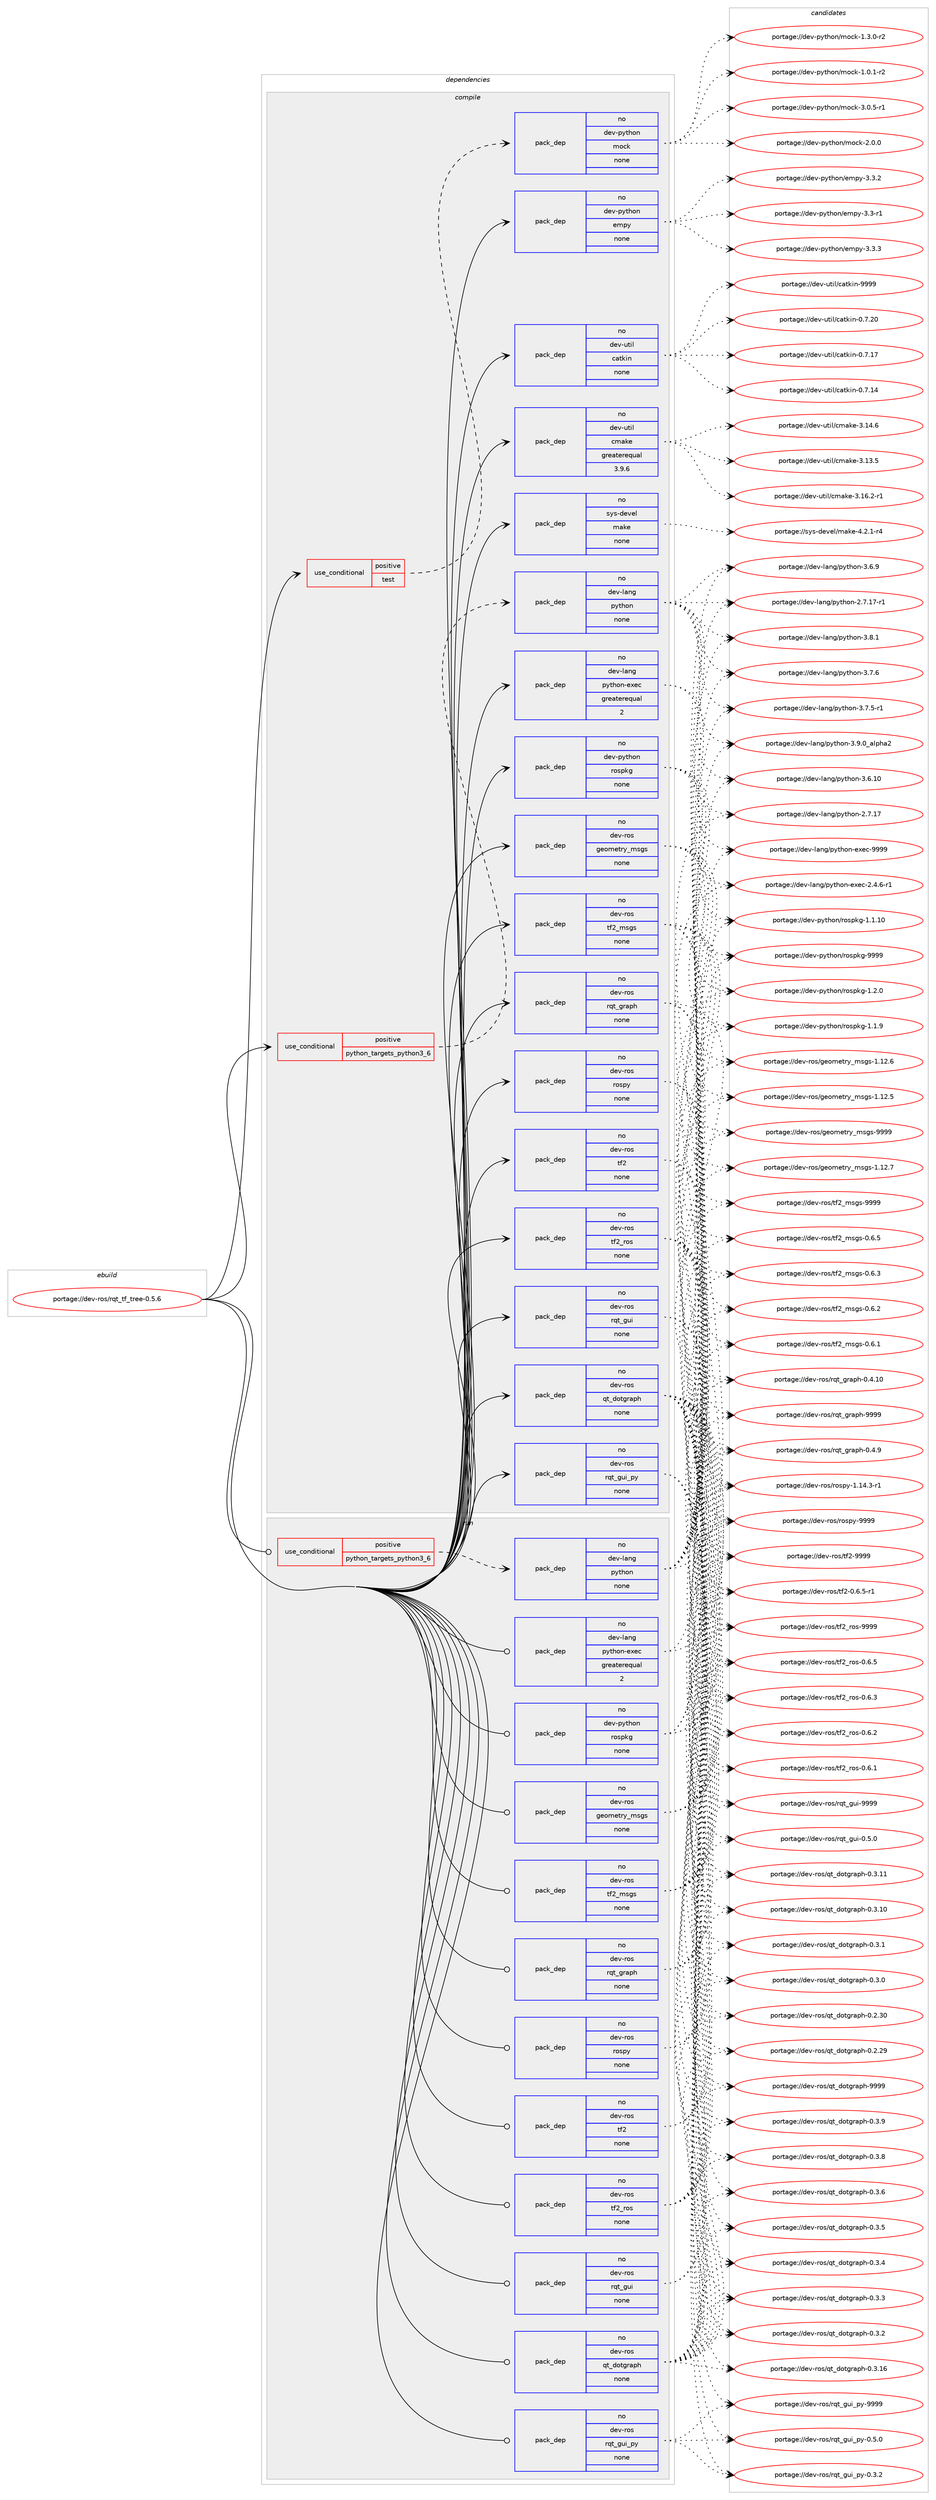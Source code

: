 digraph prolog {

# *************
# Graph options
# *************

newrank=true;
concentrate=true;
compound=true;
graph [rankdir=LR,fontname=Helvetica,fontsize=10,ranksep=1.5];#, ranksep=2.5, nodesep=0.2];
edge  [arrowhead=vee];
node  [fontname=Helvetica,fontsize=10];

# **********
# The ebuild
# **********

subgraph cluster_leftcol {
color=gray;
label=<<i>ebuild</i>>;
id [label="portage://dev-ros/rqt_tf_tree-0.5.6", color=red, width=4, href="../dev-ros/rqt_tf_tree-0.5.6.svg"];
}

# ****************
# The dependencies
# ****************

subgraph cluster_midcol {
color=gray;
label=<<i>dependencies</i>>;
subgraph cluster_compile {
fillcolor="#eeeeee";
style=filled;
label=<<i>compile</i>>;
subgraph cond96993 {
dependency381406 [label=<<TABLE BORDER="0" CELLBORDER="1" CELLSPACING="0" CELLPADDING="4"><TR><TD ROWSPAN="3" CELLPADDING="10">use_conditional</TD></TR><TR><TD>positive</TD></TR><TR><TD>python_targets_python3_6</TD></TR></TABLE>>, shape=none, color=red];
subgraph pack279560 {
dependency381407 [label=<<TABLE BORDER="0" CELLBORDER="1" CELLSPACING="0" CELLPADDING="4" WIDTH="220"><TR><TD ROWSPAN="6" CELLPADDING="30">pack_dep</TD></TR><TR><TD WIDTH="110">no</TD></TR><TR><TD>dev-lang</TD></TR><TR><TD>python</TD></TR><TR><TD>none</TD></TR><TR><TD></TD></TR></TABLE>>, shape=none, color=blue];
}
dependency381406:e -> dependency381407:w [weight=20,style="dashed",arrowhead="vee"];
}
id:e -> dependency381406:w [weight=20,style="solid",arrowhead="vee"];
subgraph cond96994 {
dependency381408 [label=<<TABLE BORDER="0" CELLBORDER="1" CELLSPACING="0" CELLPADDING="4"><TR><TD ROWSPAN="3" CELLPADDING="10">use_conditional</TD></TR><TR><TD>positive</TD></TR><TR><TD>test</TD></TR></TABLE>>, shape=none, color=red];
subgraph pack279561 {
dependency381409 [label=<<TABLE BORDER="0" CELLBORDER="1" CELLSPACING="0" CELLPADDING="4" WIDTH="220"><TR><TD ROWSPAN="6" CELLPADDING="30">pack_dep</TD></TR><TR><TD WIDTH="110">no</TD></TR><TR><TD>dev-python</TD></TR><TR><TD>mock</TD></TR><TR><TD>none</TD></TR><TR><TD></TD></TR></TABLE>>, shape=none, color=blue];
}
dependency381408:e -> dependency381409:w [weight=20,style="dashed",arrowhead="vee"];
}
id:e -> dependency381408:w [weight=20,style="solid",arrowhead="vee"];
subgraph pack279562 {
dependency381410 [label=<<TABLE BORDER="0" CELLBORDER="1" CELLSPACING="0" CELLPADDING="4" WIDTH="220"><TR><TD ROWSPAN="6" CELLPADDING="30">pack_dep</TD></TR><TR><TD WIDTH="110">no</TD></TR><TR><TD>dev-lang</TD></TR><TR><TD>python-exec</TD></TR><TR><TD>greaterequal</TD></TR><TR><TD>2</TD></TR></TABLE>>, shape=none, color=blue];
}
id:e -> dependency381410:w [weight=20,style="solid",arrowhead="vee"];
subgraph pack279563 {
dependency381411 [label=<<TABLE BORDER="0" CELLBORDER="1" CELLSPACING="0" CELLPADDING="4" WIDTH="220"><TR><TD ROWSPAN="6" CELLPADDING="30">pack_dep</TD></TR><TR><TD WIDTH="110">no</TD></TR><TR><TD>dev-python</TD></TR><TR><TD>empy</TD></TR><TR><TD>none</TD></TR><TR><TD></TD></TR></TABLE>>, shape=none, color=blue];
}
id:e -> dependency381411:w [weight=20,style="solid",arrowhead="vee"];
subgraph pack279564 {
dependency381412 [label=<<TABLE BORDER="0" CELLBORDER="1" CELLSPACING="0" CELLPADDING="4" WIDTH="220"><TR><TD ROWSPAN="6" CELLPADDING="30">pack_dep</TD></TR><TR><TD WIDTH="110">no</TD></TR><TR><TD>dev-python</TD></TR><TR><TD>rospkg</TD></TR><TR><TD>none</TD></TR><TR><TD></TD></TR></TABLE>>, shape=none, color=blue];
}
id:e -> dependency381412:w [weight=20,style="solid",arrowhead="vee"];
subgraph pack279565 {
dependency381413 [label=<<TABLE BORDER="0" CELLBORDER="1" CELLSPACING="0" CELLPADDING="4" WIDTH="220"><TR><TD ROWSPAN="6" CELLPADDING="30">pack_dep</TD></TR><TR><TD WIDTH="110">no</TD></TR><TR><TD>dev-ros</TD></TR><TR><TD>geometry_msgs</TD></TR><TR><TD>none</TD></TR><TR><TD></TD></TR></TABLE>>, shape=none, color=blue];
}
id:e -> dependency381413:w [weight=20,style="solid",arrowhead="vee"];
subgraph pack279566 {
dependency381414 [label=<<TABLE BORDER="0" CELLBORDER="1" CELLSPACING="0" CELLPADDING="4" WIDTH="220"><TR><TD ROWSPAN="6" CELLPADDING="30">pack_dep</TD></TR><TR><TD WIDTH="110">no</TD></TR><TR><TD>dev-ros</TD></TR><TR><TD>qt_dotgraph</TD></TR><TR><TD>none</TD></TR><TR><TD></TD></TR></TABLE>>, shape=none, color=blue];
}
id:e -> dependency381414:w [weight=20,style="solid",arrowhead="vee"];
subgraph pack279567 {
dependency381415 [label=<<TABLE BORDER="0" CELLBORDER="1" CELLSPACING="0" CELLPADDING="4" WIDTH="220"><TR><TD ROWSPAN="6" CELLPADDING="30">pack_dep</TD></TR><TR><TD WIDTH="110">no</TD></TR><TR><TD>dev-ros</TD></TR><TR><TD>rospy</TD></TR><TR><TD>none</TD></TR><TR><TD></TD></TR></TABLE>>, shape=none, color=blue];
}
id:e -> dependency381415:w [weight=20,style="solid",arrowhead="vee"];
subgraph pack279568 {
dependency381416 [label=<<TABLE BORDER="0" CELLBORDER="1" CELLSPACING="0" CELLPADDING="4" WIDTH="220"><TR><TD ROWSPAN="6" CELLPADDING="30">pack_dep</TD></TR><TR><TD WIDTH="110">no</TD></TR><TR><TD>dev-ros</TD></TR><TR><TD>rqt_graph</TD></TR><TR><TD>none</TD></TR><TR><TD></TD></TR></TABLE>>, shape=none, color=blue];
}
id:e -> dependency381416:w [weight=20,style="solid",arrowhead="vee"];
subgraph pack279569 {
dependency381417 [label=<<TABLE BORDER="0" CELLBORDER="1" CELLSPACING="0" CELLPADDING="4" WIDTH="220"><TR><TD ROWSPAN="6" CELLPADDING="30">pack_dep</TD></TR><TR><TD WIDTH="110">no</TD></TR><TR><TD>dev-ros</TD></TR><TR><TD>rqt_gui</TD></TR><TR><TD>none</TD></TR><TR><TD></TD></TR></TABLE>>, shape=none, color=blue];
}
id:e -> dependency381417:w [weight=20,style="solid",arrowhead="vee"];
subgraph pack279570 {
dependency381418 [label=<<TABLE BORDER="0" CELLBORDER="1" CELLSPACING="0" CELLPADDING="4" WIDTH="220"><TR><TD ROWSPAN="6" CELLPADDING="30">pack_dep</TD></TR><TR><TD WIDTH="110">no</TD></TR><TR><TD>dev-ros</TD></TR><TR><TD>rqt_gui_py</TD></TR><TR><TD>none</TD></TR><TR><TD></TD></TR></TABLE>>, shape=none, color=blue];
}
id:e -> dependency381418:w [weight=20,style="solid",arrowhead="vee"];
subgraph pack279571 {
dependency381419 [label=<<TABLE BORDER="0" CELLBORDER="1" CELLSPACING="0" CELLPADDING="4" WIDTH="220"><TR><TD ROWSPAN="6" CELLPADDING="30">pack_dep</TD></TR><TR><TD WIDTH="110">no</TD></TR><TR><TD>dev-ros</TD></TR><TR><TD>tf2</TD></TR><TR><TD>none</TD></TR><TR><TD></TD></TR></TABLE>>, shape=none, color=blue];
}
id:e -> dependency381419:w [weight=20,style="solid",arrowhead="vee"];
subgraph pack279572 {
dependency381420 [label=<<TABLE BORDER="0" CELLBORDER="1" CELLSPACING="0" CELLPADDING="4" WIDTH="220"><TR><TD ROWSPAN="6" CELLPADDING="30">pack_dep</TD></TR><TR><TD WIDTH="110">no</TD></TR><TR><TD>dev-ros</TD></TR><TR><TD>tf2_msgs</TD></TR><TR><TD>none</TD></TR><TR><TD></TD></TR></TABLE>>, shape=none, color=blue];
}
id:e -> dependency381420:w [weight=20,style="solid",arrowhead="vee"];
subgraph pack279573 {
dependency381421 [label=<<TABLE BORDER="0" CELLBORDER="1" CELLSPACING="0" CELLPADDING="4" WIDTH="220"><TR><TD ROWSPAN="6" CELLPADDING="30">pack_dep</TD></TR><TR><TD WIDTH="110">no</TD></TR><TR><TD>dev-ros</TD></TR><TR><TD>tf2_ros</TD></TR><TR><TD>none</TD></TR><TR><TD></TD></TR></TABLE>>, shape=none, color=blue];
}
id:e -> dependency381421:w [weight=20,style="solid",arrowhead="vee"];
subgraph pack279574 {
dependency381422 [label=<<TABLE BORDER="0" CELLBORDER="1" CELLSPACING="0" CELLPADDING="4" WIDTH="220"><TR><TD ROWSPAN="6" CELLPADDING="30">pack_dep</TD></TR><TR><TD WIDTH="110">no</TD></TR><TR><TD>dev-util</TD></TR><TR><TD>catkin</TD></TR><TR><TD>none</TD></TR><TR><TD></TD></TR></TABLE>>, shape=none, color=blue];
}
id:e -> dependency381422:w [weight=20,style="solid",arrowhead="vee"];
subgraph pack279575 {
dependency381423 [label=<<TABLE BORDER="0" CELLBORDER="1" CELLSPACING="0" CELLPADDING="4" WIDTH="220"><TR><TD ROWSPAN="6" CELLPADDING="30">pack_dep</TD></TR><TR><TD WIDTH="110">no</TD></TR><TR><TD>dev-util</TD></TR><TR><TD>cmake</TD></TR><TR><TD>greaterequal</TD></TR><TR><TD>3.9.6</TD></TR></TABLE>>, shape=none, color=blue];
}
id:e -> dependency381423:w [weight=20,style="solid",arrowhead="vee"];
subgraph pack279576 {
dependency381424 [label=<<TABLE BORDER="0" CELLBORDER="1" CELLSPACING="0" CELLPADDING="4" WIDTH="220"><TR><TD ROWSPAN="6" CELLPADDING="30">pack_dep</TD></TR><TR><TD WIDTH="110">no</TD></TR><TR><TD>sys-devel</TD></TR><TR><TD>make</TD></TR><TR><TD>none</TD></TR><TR><TD></TD></TR></TABLE>>, shape=none, color=blue];
}
id:e -> dependency381424:w [weight=20,style="solid",arrowhead="vee"];
}
subgraph cluster_compileandrun {
fillcolor="#eeeeee";
style=filled;
label=<<i>compile and run</i>>;
}
subgraph cluster_run {
fillcolor="#eeeeee";
style=filled;
label=<<i>run</i>>;
subgraph cond96995 {
dependency381425 [label=<<TABLE BORDER="0" CELLBORDER="1" CELLSPACING="0" CELLPADDING="4"><TR><TD ROWSPAN="3" CELLPADDING="10">use_conditional</TD></TR><TR><TD>positive</TD></TR><TR><TD>python_targets_python3_6</TD></TR></TABLE>>, shape=none, color=red];
subgraph pack279577 {
dependency381426 [label=<<TABLE BORDER="0" CELLBORDER="1" CELLSPACING="0" CELLPADDING="4" WIDTH="220"><TR><TD ROWSPAN="6" CELLPADDING="30">pack_dep</TD></TR><TR><TD WIDTH="110">no</TD></TR><TR><TD>dev-lang</TD></TR><TR><TD>python</TD></TR><TR><TD>none</TD></TR><TR><TD></TD></TR></TABLE>>, shape=none, color=blue];
}
dependency381425:e -> dependency381426:w [weight=20,style="dashed",arrowhead="vee"];
}
id:e -> dependency381425:w [weight=20,style="solid",arrowhead="odot"];
subgraph pack279578 {
dependency381427 [label=<<TABLE BORDER="0" CELLBORDER="1" CELLSPACING="0" CELLPADDING="4" WIDTH="220"><TR><TD ROWSPAN="6" CELLPADDING="30">pack_dep</TD></TR><TR><TD WIDTH="110">no</TD></TR><TR><TD>dev-lang</TD></TR><TR><TD>python-exec</TD></TR><TR><TD>greaterequal</TD></TR><TR><TD>2</TD></TR></TABLE>>, shape=none, color=blue];
}
id:e -> dependency381427:w [weight=20,style="solid",arrowhead="odot"];
subgraph pack279579 {
dependency381428 [label=<<TABLE BORDER="0" CELLBORDER="1" CELLSPACING="0" CELLPADDING="4" WIDTH="220"><TR><TD ROWSPAN="6" CELLPADDING="30">pack_dep</TD></TR><TR><TD WIDTH="110">no</TD></TR><TR><TD>dev-python</TD></TR><TR><TD>rospkg</TD></TR><TR><TD>none</TD></TR><TR><TD></TD></TR></TABLE>>, shape=none, color=blue];
}
id:e -> dependency381428:w [weight=20,style="solid",arrowhead="odot"];
subgraph pack279580 {
dependency381429 [label=<<TABLE BORDER="0" CELLBORDER="1" CELLSPACING="0" CELLPADDING="4" WIDTH="220"><TR><TD ROWSPAN="6" CELLPADDING="30">pack_dep</TD></TR><TR><TD WIDTH="110">no</TD></TR><TR><TD>dev-ros</TD></TR><TR><TD>geometry_msgs</TD></TR><TR><TD>none</TD></TR><TR><TD></TD></TR></TABLE>>, shape=none, color=blue];
}
id:e -> dependency381429:w [weight=20,style="solid",arrowhead="odot"];
subgraph pack279581 {
dependency381430 [label=<<TABLE BORDER="0" CELLBORDER="1" CELLSPACING="0" CELLPADDING="4" WIDTH="220"><TR><TD ROWSPAN="6" CELLPADDING="30">pack_dep</TD></TR><TR><TD WIDTH="110">no</TD></TR><TR><TD>dev-ros</TD></TR><TR><TD>qt_dotgraph</TD></TR><TR><TD>none</TD></TR><TR><TD></TD></TR></TABLE>>, shape=none, color=blue];
}
id:e -> dependency381430:w [weight=20,style="solid",arrowhead="odot"];
subgraph pack279582 {
dependency381431 [label=<<TABLE BORDER="0" CELLBORDER="1" CELLSPACING="0" CELLPADDING="4" WIDTH="220"><TR><TD ROWSPAN="6" CELLPADDING="30">pack_dep</TD></TR><TR><TD WIDTH="110">no</TD></TR><TR><TD>dev-ros</TD></TR><TR><TD>rospy</TD></TR><TR><TD>none</TD></TR><TR><TD></TD></TR></TABLE>>, shape=none, color=blue];
}
id:e -> dependency381431:w [weight=20,style="solid",arrowhead="odot"];
subgraph pack279583 {
dependency381432 [label=<<TABLE BORDER="0" CELLBORDER="1" CELLSPACING="0" CELLPADDING="4" WIDTH="220"><TR><TD ROWSPAN="6" CELLPADDING="30">pack_dep</TD></TR><TR><TD WIDTH="110">no</TD></TR><TR><TD>dev-ros</TD></TR><TR><TD>rqt_graph</TD></TR><TR><TD>none</TD></TR><TR><TD></TD></TR></TABLE>>, shape=none, color=blue];
}
id:e -> dependency381432:w [weight=20,style="solid",arrowhead="odot"];
subgraph pack279584 {
dependency381433 [label=<<TABLE BORDER="0" CELLBORDER="1" CELLSPACING="0" CELLPADDING="4" WIDTH="220"><TR><TD ROWSPAN="6" CELLPADDING="30">pack_dep</TD></TR><TR><TD WIDTH="110">no</TD></TR><TR><TD>dev-ros</TD></TR><TR><TD>rqt_gui</TD></TR><TR><TD>none</TD></TR><TR><TD></TD></TR></TABLE>>, shape=none, color=blue];
}
id:e -> dependency381433:w [weight=20,style="solid",arrowhead="odot"];
subgraph pack279585 {
dependency381434 [label=<<TABLE BORDER="0" CELLBORDER="1" CELLSPACING="0" CELLPADDING="4" WIDTH="220"><TR><TD ROWSPAN="6" CELLPADDING="30">pack_dep</TD></TR><TR><TD WIDTH="110">no</TD></TR><TR><TD>dev-ros</TD></TR><TR><TD>rqt_gui_py</TD></TR><TR><TD>none</TD></TR><TR><TD></TD></TR></TABLE>>, shape=none, color=blue];
}
id:e -> dependency381434:w [weight=20,style="solid",arrowhead="odot"];
subgraph pack279586 {
dependency381435 [label=<<TABLE BORDER="0" CELLBORDER="1" CELLSPACING="0" CELLPADDING="4" WIDTH="220"><TR><TD ROWSPAN="6" CELLPADDING="30">pack_dep</TD></TR><TR><TD WIDTH="110">no</TD></TR><TR><TD>dev-ros</TD></TR><TR><TD>tf2</TD></TR><TR><TD>none</TD></TR><TR><TD></TD></TR></TABLE>>, shape=none, color=blue];
}
id:e -> dependency381435:w [weight=20,style="solid",arrowhead="odot"];
subgraph pack279587 {
dependency381436 [label=<<TABLE BORDER="0" CELLBORDER="1" CELLSPACING="0" CELLPADDING="4" WIDTH="220"><TR><TD ROWSPAN="6" CELLPADDING="30">pack_dep</TD></TR><TR><TD WIDTH="110">no</TD></TR><TR><TD>dev-ros</TD></TR><TR><TD>tf2_msgs</TD></TR><TR><TD>none</TD></TR><TR><TD></TD></TR></TABLE>>, shape=none, color=blue];
}
id:e -> dependency381436:w [weight=20,style="solid",arrowhead="odot"];
subgraph pack279588 {
dependency381437 [label=<<TABLE BORDER="0" CELLBORDER="1" CELLSPACING="0" CELLPADDING="4" WIDTH="220"><TR><TD ROWSPAN="6" CELLPADDING="30">pack_dep</TD></TR><TR><TD WIDTH="110">no</TD></TR><TR><TD>dev-ros</TD></TR><TR><TD>tf2_ros</TD></TR><TR><TD>none</TD></TR><TR><TD></TD></TR></TABLE>>, shape=none, color=blue];
}
id:e -> dependency381437:w [weight=20,style="solid",arrowhead="odot"];
}
}

# **************
# The candidates
# **************

subgraph cluster_choices {
rank=same;
color=gray;
label=<<i>candidates</i>>;

subgraph choice279560 {
color=black;
nodesep=1;
choice10010111845108971101034711212111610411111045514657464895971081121049750 [label="portage://dev-lang/python-3.9.0_alpha2", color=red, width=4,href="../dev-lang/python-3.9.0_alpha2.svg"];
choice100101118451089711010347112121116104111110455146564649 [label="portage://dev-lang/python-3.8.1", color=red, width=4,href="../dev-lang/python-3.8.1.svg"];
choice100101118451089711010347112121116104111110455146554654 [label="portage://dev-lang/python-3.7.6", color=red, width=4,href="../dev-lang/python-3.7.6.svg"];
choice1001011184510897110103471121211161041111104551465546534511449 [label="portage://dev-lang/python-3.7.5-r1", color=red, width=4,href="../dev-lang/python-3.7.5-r1.svg"];
choice100101118451089711010347112121116104111110455146544657 [label="portage://dev-lang/python-3.6.9", color=red, width=4,href="../dev-lang/python-3.6.9.svg"];
choice10010111845108971101034711212111610411111045514654464948 [label="portage://dev-lang/python-3.6.10", color=red, width=4,href="../dev-lang/python-3.6.10.svg"];
choice100101118451089711010347112121116104111110455046554649554511449 [label="portage://dev-lang/python-2.7.17-r1", color=red, width=4,href="../dev-lang/python-2.7.17-r1.svg"];
choice10010111845108971101034711212111610411111045504655464955 [label="portage://dev-lang/python-2.7.17", color=red, width=4,href="../dev-lang/python-2.7.17.svg"];
dependency381407:e -> choice10010111845108971101034711212111610411111045514657464895971081121049750:w [style=dotted,weight="100"];
dependency381407:e -> choice100101118451089711010347112121116104111110455146564649:w [style=dotted,weight="100"];
dependency381407:e -> choice100101118451089711010347112121116104111110455146554654:w [style=dotted,weight="100"];
dependency381407:e -> choice1001011184510897110103471121211161041111104551465546534511449:w [style=dotted,weight="100"];
dependency381407:e -> choice100101118451089711010347112121116104111110455146544657:w [style=dotted,weight="100"];
dependency381407:e -> choice10010111845108971101034711212111610411111045514654464948:w [style=dotted,weight="100"];
dependency381407:e -> choice100101118451089711010347112121116104111110455046554649554511449:w [style=dotted,weight="100"];
dependency381407:e -> choice10010111845108971101034711212111610411111045504655464955:w [style=dotted,weight="100"];
}
subgraph choice279561 {
color=black;
nodesep=1;
choice1001011184511212111610411111047109111991074551464846534511449 [label="portage://dev-python/mock-3.0.5-r1", color=red, width=4,href="../dev-python/mock-3.0.5-r1.svg"];
choice100101118451121211161041111104710911199107455046484648 [label="portage://dev-python/mock-2.0.0", color=red, width=4,href="../dev-python/mock-2.0.0.svg"];
choice1001011184511212111610411111047109111991074549465146484511450 [label="portage://dev-python/mock-1.3.0-r2", color=red, width=4,href="../dev-python/mock-1.3.0-r2.svg"];
choice1001011184511212111610411111047109111991074549464846494511450 [label="portage://dev-python/mock-1.0.1-r2", color=red, width=4,href="../dev-python/mock-1.0.1-r2.svg"];
dependency381409:e -> choice1001011184511212111610411111047109111991074551464846534511449:w [style=dotted,weight="100"];
dependency381409:e -> choice100101118451121211161041111104710911199107455046484648:w [style=dotted,weight="100"];
dependency381409:e -> choice1001011184511212111610411111047109111991074549465146484511450:w [style=dotted,weight="100"];
dependency381409:e -> choice1001011184511212111610411111047109111991074549464846494511450:w [style=dotted,weight="100"];
}
subgraph choice279562 {
color=black;
nodesep=1;
choice10010111845108971101034711212111610411111045101120101994557575757 [label="portage://dev-lang/python-exec-9999", color=red, width=4,href="../dev-lang/python-exec-9999.svg"];
choice10010111845108971101034711212111610411111045101120101994550465246544511449 [label="portage://dev-lang/python-exec-2.4.6-r1", color=red, width=4,href="../dev-lang/python-exec-2.4.6-r1.svg"];
dependency381410:e -> choice10010111845108971101034711212111610411111045101120101994557575757:w [style=dotted,weight="100"];
dependency381410:e -> choice10010111845108971101034711212111610411111045101120101994550465246544511449:w [style=dotted,weight="100"];
}
subgraph choice279563 {
color=black;
nodesep=1;
choice1001011184511212111610411111047101109112121455146514651 [label="portage://dev-python/empy-3.3.3", color=red, width=4,href="../dev-python/empy-3.3.3.svg"];
choice1001011184511212111610411111047101109112121455146514650 [label="portage://dev-python/empy-3.3.2", color=red, width=4,href="../dev-python/empy-3.3.2.svg"];
choice1001011184511212111610411111047101109112121455146514511449 [label="portage://dev-python/empy-3.3-r1", color=red, width=4,href="../dev-python/empy-3.3-r1.svg"];
dependency381411:e -> choice1001011184511212111610411111047101109112121455146514651:w [style=dotted,weight="100"];
dependency381411:e -> choice1001011184511212111610411111047101109112121455146514650:w [style=dotted,weight="100"];
dependency381411:e -> choice1001011184511212111610411111047101109112121455146514511449:w [style=dotted,weight="100"];
}
subgraph choice279564 {
color=black;
nodesep=1;
choice10010111845112121116104111110471141111151121071034557575757 [label="portage://dev-python/rospkg-9999", color=red, width=4,href="../dev-python/rospkg-9999.svg"];
choice1001011184511212111610411111047114111115112107103454946504648 [label="portage://dev-python/rospkg-1.2.0", color=red, width=4,href="../dev-python/rospkg-1.2.0.svg"];
choice1001011184511212111610411111047114111115112107103454946494657 [label="portage://dev-python/rospkg-1.1.9", color=red, width=4,href="../dev-python/rospkg-1.1.9.svg"];
choice100101118451121211161041111104711411111511210710345494649464948 [label="portage://dev-python/rospkg-1.1.10", color=red, width=4,href="../dev-python/rospkg-1.1.10.svg"];
dependency381412:e -> choice10010111845112121116104111110471141111151121071034557575757:w [style=dotted,weight="100"];
dependency381412:e -> choice1001011184511212111610411111047114111115112107103454946504648:w [style=dotted,weight="100"];
dependency381412:e -> choice1001011184511212111610411111047114111115112107103454946494657:w [style=dotted,weight="100"];
dependency381412:e -> choice100101118451121211161041111104711411111511210710345494649464948:w [style=dotted,weight="100"];
}
subgraph choice279565 {
color=black;
nodesep=1;
choice1001011184511411111547103101111109101116114121951091151031154557575757 [label="portage://dev-ros/geometry_msgs-9999", color=red, width=4,href="../dev-ros/geometry_msgs-9999.svg"];
choice10010111845114111115471031011111091011161141219510911510311545494649504655 [label="portage://dev-ros/geometry_msgs-1.12.7", color=red, width=4,href="../dev-ros/geometry_msgs-1.12.7.svg"];
choice10010111845114111115471031011111091011161141219510911510311545494649504654 [label="portage://dev-ros/geometry_msgs-1.12.6", color=red, width=4,href="../dev-ros/geometry_msgs-1.12.6.svg"];
choice10010111845114111115471031011111091011161141219510911510311545494649504653 [label="portage://dev-ros/geometry_msgs-1.12.5", color=red, width=4,href="../dev-ros/geometry_msgs-1.12.5.svg"];
dependency381413:e -> choice1001011184511411111547103101111109101116114121951091151031154557575757:w [style=dotted,weight="100"];
dependency381413:e -> choice10010111845114111115471031011111091011161141219510911510311545494649504655:w [style=dotted,weight="100"];
dependency381413:e -> choice10010111845114111115471031011111091011161141219510911510311545494649504654:w [style=dotted,weight="100"];
dependency381413:e -> choice10010111845114111115471031011111091011161141219510911510311545494649504653:w [style=dotted,weight="100"];
}
subgraph choice279566 {
color=black;
nodesep=1;
choice100101118451141111154711311695100111116103114971121044557575757 [label="portage://dev-ros/qt_dotgraph-9999", color=red, width=4,href="../dev-ros/qt_dotgraph-9999.svg"];
choice10010111845114111115471131169510011111610311497112104454846514657 [label="portage://dev-ros/qt_dotgraph-0.3.9", color=red, width=4,href="../dev-ros/qt_dotgraph-0.3.9.svg"];
choice10010111845114111115471131169510011111610311497112104454846514656 [label="portage://dev-ros/qt_dotgraph-0.3.8", color=red, width=4,href="../dev-ros/qt_dotgraph-0.3.8.svg"];
choice10010111845114111115471131169510011111610311497112104454846514654 [label="portage://dev-ros/qt_dotgraph-0.3.6", color=red, width=4,href="../dev-ros/qt_dotgraph-0.3.6.svg"];
choice10010111845114111115471131169510011111610311497112104454846514653 [label="portage://dev-ros/qt_dotgraph-0.3.5", color=red, width=4,href="../dev-ros/qt_dotgraph-0.3.5.svg"];
choice10010111845114111115471131169510011111610311497112104454846514652 [label="portage://dev-ros/qt_dotgraph-0.3.4", color=red, width=4,href="../dev-ros/qt_dotgraph-0.3.4.svg"];
choice10010111845114111115471131169510011111610311497112104454846514651 [label="portage://dev-ros/qt_dotgraph-0.3.3", color=red, width=4,href="../dev-ros/qt_dotgraph-0.3.3.svg"];
choice10010111845114111115471131169510011111610311497112104454846514650 [label="portage://dev-ros/qt_dotgraph-0.3.2", color=red, width=4,href="../dev-ros/qt_dotgraph-0.3.2.svg"];
choice1001011184511411111547113116951001111161031149711210445484651464954 [label="portage://dev-ros/qt_dotgraph-0.3.16", color=red, width=4,href="../dev-ros/qt_dotgraph-0.3.16.svg"];
choice1001011184511411111547113116951001111161031149711210445484651464949 [label="portage://dev-ros/qt_dotgraph-0.3.11", color=red, width=4,href="../dev-ros/qt_dotgraph-0.3.11.svg"];
choice1001011184511411111547113116951001111161031149711210445484651464948 [label="portage://dev-ros/qt_dotgraph-0.3.10", color=red, width=4,href="../dev-ros/qt_dotgraph-0.3.10.svg"];
choice10010111845114111115471131169510011111610311497112104454846514649 [label="portage://dev-ros/qt_dotgraph-0.3.1", color=red, width=4,href="../dev-ros/qt_dotgraph-0.3.1.svg"];
choice10010111845114111115471131169510011111610311497112104454846514648 [label="portage://dev-ros/qt_dotgraph-0.3.0", color=red, width=4,href="../dev-ros/qt_dotgraph-0.3.0.svg"];
choice1001011184511411111547113116951001111161031149711210445484650465148 [label="portage://dev-ros/qt_dotgraph-0.2.30", color=red, width=4,href="../dev-ros/qt_dotgraph-0.2.30.svg"];
choice1001011184511411111547113116951001111161031149711210445484650465057 [label="portage://dev-ros/qt_dotgraph-0.2.29", color=red, width=4,href="../dev-ros/qt_dotgraph-0.2.29.svg"];
dependency381414:e -> choice100101118451141111154711311695100111116103114971121044557575757:w [style=dotted,weight="100"];
dependency381414:e -> choice10010111845114111115471131169510011111610311497112104454846514657:w [style=dotted,weight="100"];
dependency381414:e -> choice10010111845114111115471131169510011111610311497112104454846514656:w [style=dotted,weight="100"];
dependency381414:e -> choice10010111845114111115471131169510011111610311497112104454846514654:w [style=dotted,weight="100"];
dependency381414:e -> choice10010111845114111115471131169510011111610311497112104454846514653:w [style=dotted,weight="100"];
dependency381414:e -> choice10010111845114111115471131169510011111610311497112104454846514652:w [style=dotted,weight="100"];
dependency381414:e -> choice10010111845114111115471131169510011111610311497112104454846514651:w [style=dotted,weight="100"];
dependency381414:e -> choice10010111845114111115471131169510011111610311497112104454846514650:w [style=dotted,weight="100"];
dependency381414:e -> choice1001011184511411111547113116951001111161031149711210445484651464954:w [style=dotted,weight="100"];
dependency381414:e -> choice1001011184511411111547113116951001111161031149711210445484651464949:w [style=dotted,weight="100"];
dependency381414:e -> choice1001011184511411111547113116951001111161031149711210445484651464948:w [style=dotted,weight="100"];
dependency381414:e -> choice10010111845114111115471131169510011111610311497112104454846514649:w [style=dotted,weight="100"];
dependency381414:e -> choice10010111845114111115471131169510011111610311497112104454846514648:w [style=dotted,weight="100"];
dependency381414:e -> choice1001011184511411111547113116951001111161031149711210445484650465148:w [style=dotted,weight="100"];
dependency381414:e -> choice1001011184511411111547113116951001111161031149711210445484650465057:w [style=dotted,weight="100"];
}
subgraph choice279567 {
color=black;
nodesep=1;
choice10010111845114111115471141111151121214557575757 [label="portage://dev-ros/rospy-9999", color=red, width=4,href="../dev-ros/rospy-9999.svg"];
choice1001011184511411111547114111115112121454946495246514511449 [label="portage://dev-ros/rospy-1.14.3-r1", color=red, width=4,href="../dev-ros/rospy-1.14.3-r1.svg"];
dependency381415:e -> choice10010111845114111115471141111151121214557575757:w [style=dotted,weight="100"];
dependency381415:e -> choice1001011184511411111547114111115112121454946495246514511449:w [style=dotted,weight="100"];
}
subgraph choice279568 {
color=black;
nodesep=1;
choice100101118451141111154711411311695103114971121044557575757 [label="portage://dev-ros/rqt_graph-9999", color=red, width=4,href="../dev-ros/rqt_graph-9999.svg"];
choice10010111845114111115471141131169510311497112104454846524657 [label="portage://dev-ros/rqt_graph-0.4.9", color=red, width=4,href="../dev-ros/rqt_graph-0.4.9.svg"];
choice1001011184511411111547114113116951031149711210445484652464948 [label="portage://dev-ros/rqt_graph-0.4.10", color=red, width=4,href="../dev-ros/rqt_graph-0.4.10.svg"];
dependency381416:e -> choice100101118451141111154711411311695103114971121044557575757:w [style=dotted,weight="100"];
dependency381416:e -> choice10010111845114111115471141131169510311497112104454846524657:w [style=dotted,weight="100"];
dependency381416:e -> choice1001011184511411111547114113116951031149711210445484652464948:w [style=dotted,weight="100"];
}
subgraph choice279569 {
color=black;
nodesep=1;
choice1001011184511411111547114113116951031171054557575757 [label="portage://dev-ros/rqt_gui-9999", color=red, width=4,href="../dev-ros/rqt_gui-9999.svg"];
choice100101118451141111154711411311695103117105454846534648 [label="portage://dev-ros/rqt_gui-0.5.0", color=red, width=4,href="../dev-ros/rqt_gui-0.5.0.svg"];
dependency381417:e -> choice1001011184511411111547114113116951031171054557575757:w [style=dotted,weight="100"];
dependency381417:e -> choice100101118451141111154711411311695103117105454846534648:w [style=dotted,weight="100"];
}
subgraph choice279570 {
color=black;
nodesep=1;
choice100101118451141111154711411311695103117105951121214557575757 [label="portage://dev-ros/rqt_gui_py-9999", color=red, width=4,href="../dev-ros/rqt_gui_py-9999.svg"];
choice10010111845114111115471141131169510311710595112121454846534648 [label="portage://dev-ros/rqt_gui_py-0.5.0", color=red, width=4,href="../dev-ros/rqt_gui_py-0.5.0.svg"];
choice10010111845114111115471141131169510311710595112121454846514650 [label="portage://dev-ros/rqt_gui_py-0.3.2", color=red, width=4,href="../dev-ros/rqt_gui_py-0.3.2.svg"];
dependency381418:e -> choice100101118451141111154711411311695103117105951121214557575757:w [style=dotted,weight="100"];
dependency381418:e -> choice10010111845114111115471141131169510311710595112121454846534648:w [style=dotted,weight="100"];
dependency381418:e -> choice10010111845114111115471141131169510311710595112121454846514650:w [style=dotted,weight="100"];
}
subgraph choice279571 {
color=black;
nodesep=1;
choice1001011184511411111547116102504557575757 [label="portage://dev-ros/tf2-9999", color=red, width=4,href="../dev-ros/tf2-9999.svg"];
choice1001011184511411111547116102504548465446534511449 [label="portage://dev-ros/tf2-0.6.5-r1", color=red, width=4,href="../dev-ros/tf2-0.6.5-r1.svg"];
dependency381419:e -> choice1001011184511411111547116102504557575757:w [style=dotted,weight="100"];
dependency381419:e -> choice1001011184511411111547116102504548465446534511449:w [style=dotted,weight="100"];
}
subgraph choice279572 {
color=black;
nodesep=1;
choice100101118451141111154711610250951091151031154557575757 [label="portage://dev-ros/tf2_msgs-9999", color=red, width=4,href="../dev-ros/tf2_msgs-9999.svg"];
choice10010111845114111115471161025095109115103115454846544653 [label="portage://dev-ros/tf2_msgs-0.6.5", color=red, width=4,href="../dev-ros/tf2_msgs-0.6.5.svg"];
choice10010111845114111115471161025095109115103115454846544651 [label="portage://dev-ros/tf2_msgs-0.6.3", color=red, width=4,href="../dev-ros/tf2_msgs-0.6.3.svg"];
choice10010111845114111115471161025095109115103115454846544650 [label="portage://dev-ros/tf2_msgs-0.6.2", color=red, width=4,href="../dev-ros/tf2_msgs-0.6.2.svg"];
choice10010111845114111115471161025095109115103115454846544649 [label="portage://dev-ros/tf2_msgs-0.6.1", color=red, width=4,href="../dev-ros/tf2_msgs-0.6.1.svg"];
dependency381420:e -> choice100101118451141111154711610250951091151031154557575757:w [style=dotted,weight="100"];
dependency381420:e -> choice10010111845114111115471161025095109115103115454846544653:w [style=dotted,weight="100"];
dependency381420:e -> choice10010111845114111115471161025095109115103115454846544651:w [style=dotted,weight="100"];
dependency381420:e -> choice10010111845114111115471161025095109115103115454846544650:w [style=dotted,weight="100"];
dependency381420:e -> choice10010111845114111115471161025095109115103115454846544649:w [style=dotted,weight="100"];
}
subgraph choice279573 {
color=black;
nodesep=1;
choice100101118451141111154711610250951141111154557575757 [label="portage://dev-ros/tf2_ros-9999", color=red, width=4,href="../dev-ros/tf2_ros-9999.svg"];
choice10010111845114111115471161025095114111115454846544653 [label="portage://dev-ros/tf2_ros-0.6.5", color=red, width=4,href="../dev-ros/tf2_ros-0.6.5.svg"];
choice10010111845114111115471161025095114111115454846544651 [label="portage://dev-ros/tf2_ros-0.6.3", color=red, width=4,href="../dev-ros/tf2_ros-0.6.3.svg"];
choice10010111845114111115471161025095114111115454846544650 [label="portage://dev-ros/tf2_ros-0.6.2", color=red, width=4,href="../dev-ros/tf2_ros-0.6.2.svg"];
choice10010111845114111115471161025095114111115454846544649 [label="portage://dev-ros/tf2_ros-0.6.1", color=red, width=4,href="../dev-ros/tf2_ros-0.6.1.svg"];
dependency381421:e -> choice100101118451141111154711610250951141111154557575757:w [style=dotted,weight="100"];
dependency381421:e -> choice10010111845114111115471161025095114111115454846544653:w [style=dotted,weight="100"];
dependency381421:e -> choice10010111845114111115471161025095114111115454846544651:w [style=dotted,weight="100"];
dependency381421:e -> choice10010111845114111115471161025095114111115454846544650:w [style=dotted,weight="100"];
dependency381421:e -> choice10010111845114111115471161025095114111115454846544649:w [style=dotted,weight="100"];
}
subgraph choice279574 {
color=black;
nodesep=1;
choice100101118451171161051084799971161071051104557575757 [label="portage://dev-util/catkin-9999", color=red, width=4,href="../dev-util/catkin-9999.svg"];
choice1001011184511711610510847999711610710511045484655465048 [label="portage://dev-util/catkin-0.7.20", color=red, width=4,href="../dev-util/catkin-0.7.20.svg"];
choice1001011184511711610510847999711610710511045484655464955 [label="portage://dev-util/catkin-0.7.17", color=red, width=4,href="../dev-util/catkin-0.7.17.svg"];
choice1001011184511711610510847999711610710511045484655464952 [label="portage://dev-util/catkin-0.7.14", color=red, width=4,href="../dev-util/catkin-0.7.14.svg"];
dependency381422:e -> choice100101118451171161051084799971161071051104557575757:w [style=dotted,weight="100"];
dependency381422:e -> choice1001011184511711610510847999711610710511045484655465048:w [style=dotted,weight="100"];
dependency381422:e -> choice1001011184511711610510847999711610710511045484655464955:w [style=dotted,weight="100"];
dependency381422:e -> choice1001011184511711610510847999711610710511045484655464952:w [style=dotted,weight="100"];
}
subgraph choice279575 {
color=black;
nodesep=1;
choice10010111845117116105108479910997107101455146495446504511449 [label="portage://dev-util/cmake-3.16.2-r1", color=red, width=4,href="../dev-util/cmake-3.16.2-r1.svg"];
choice1001011184511711610510847991099710710145514649524654 [label="portage://dev-util/cmake-3.14.6", color=red, width=4,href="../dev-util/cmake-3.14.6.svg"];
choice1001011184511711610510847991099710710145514649514653 [label="portage://dev-util/cmake-3.13.5", color=red, width=4,href="../dev-util/cmake-3.13.5.svg"];
dependency381423:e -> choice10010111845117116105108479910997107101455146495446504511449:w [style=dotted,weight="100"];
dependency381423:e -> choice1001011184511711610510847991099710710145514649524654:w [style=dotted,weight="100"];
dependency381423:e -> choice1001011184511711610510847991099710710145514649514653:w [style=dotted,weight="100"];
}
subgraph choice279576 {
color=black;
nodesep=1;
choice1151211154510010111810110847109971071014552465046494511452 [label="portage://sys-devel/make-4.2.1-r4", color=red, width=4,href="../sys-devel/make-4.2.1-r4.svg"];
dependency381424:e -> choice1151211154510010111810110847109971071014552465046494511452:w [style=dotted,weight="100"];
}
subgraph choice279577 {
color=black;
nodesep=1;
choice10010111845108971101034711212111610411111045514657464895971081121049750 [label="portage://dev-lang/python-3.9.0_alpha2", color=red, width=4,href="../dev-lang/python-3.9.0_alpha2.svg"];
choice100101118451089711010347112121116104111110455146564649 [label="portage://dev-lang/python-3.8.1", color=red, width=4,href="../dev-lang/python-3.8.1.svg"];
choice100101118451089711010347112121116104111110455146554654 [label="portage://dev-lang/python-3.7.6", color=red, width=4,href="../dev-lang/python-3.7.6.svg"];
choice1001011184510897110103471121211161041111104551465546534511449 [label="portage://dev-lang/python-3.7.5-r1", color=red, width=4,href="../dev-lang/python-3.7.5-r1.svg"];
choice100101118451089711010347112121116104111110455146544657 [label="portage://dev-lang/python-3.6.9", color=red, width=4,href="../dev-lang/python-3.6.9.svg"];
choice10010111845108971101034711212111610411111045514654464948 [label="portage://dev-lang/python-3.6.10", color=red, width=4,href="../dev-lang/python-3.6.10.svg"];
choice100101118451089711010347112121116104111110455046554649554511449 [label="portage://dev-lang/python-2.7.17-r1", color=red, width=4,href="../dev-lang/python-2.7.17-r1.svg"];
choice10010111845108971101034711212111610411111045504655464955 [label="portage://dev-lang/python-2.7.17", color=red, width=4,href="../dev-lang/python-2.7.17.svg"];
dependency381426:e -> choice10010111845108971101034711212111610411111045514657464895971081121049750:w [style=dotted,weight="100"];
dependency381426:e -> choice100101118451089711010347112121116104111110455146564649:w [style=dotted,weight="100"];
dependency381426:e -> choice100101118451089711010347112121116104111110455146554654:w [style=dotted,weight="100"];
dependency381426:e -> choice1001011184510897110103471121211161041111104551465546534511449:w [style=dotted,weight="100"];
dependency381426:e -> choice100101118451089711010347112121116104111110455146544657:w [style=dotted,weight="100"];
dependency381426:e -> choice10010111845108971101034711212111610411111045514654464948:w [style=dotted,weight="100"];
dependency381426:e -> choice100101118451089711010347112121116104111110455046554649554511449:w [style=dotted,weight="100"];
dependency381426:e -> choice10010111845108971101034711212111610411111045504655464955:w [style=dotted,weight="100"];
}
subgraph choice279578 {
color=black;
nodesep=1;
choice10010111845108971101034711212111610411111045101120101994557575757 [label="portage://dev-lang/python-exec-9999", color=red, width=4,href="../dev-lang/python-exec-9999.svg"];
choice10010111845108971101034711212111610411111045101120101994550465246544511449 [label="portage://dev-lang/python-exec-2.4.6-r1", color=red, width=4,href="../dev-lang/python-exec-2.4.6-r1.svg"];
dependency381427:e -> choice10010111845108971101034711212111610411111045101120101994557575757:w [style=dotted,weight="100"];
dependency381427:e -> choice10010111845108971101034711212111610411111045101120101994550465246544511449:w [style=dotted,weight="100"];
}
subgraph choice279579 {
color=black;
nodesep=1;
choice10010111845112121116104111110471141111151121071034557575757 [label="portage://dev-python/rospkg-9999", color=red, width=4,href="../dev-python/rospkg-9999.svg"];
choice1001011184511212111610411111047114111115112107103454946504648 [label="portage://dev-python/rospkg-1.2.0", color=red, width=4,href="../dev-python/rospkg-1.2.0.svg"];
choice1001011184511212111610411111047114111115112107103454946494657 [label="portage://dev-python/rospkg-1.1.9", color=red, width=4,href="../dev-python/rospkg-1.1.9.svg"];
choice100101118451121211161041111104711411111511210710345494649464948 [label="portage://dev-python/rospkg-1.1.10", color=red, width=4,href="../dev-python/rospkg-1.1.10.svg"];
dependency381428:e -> choice10010111845112121116104111110471141111151121071034557575757:w [style=dotted,weight="100"];
dependency381428:e -> choice1001011184511212111610411111047114111115112107103454946504648:w [style=dotted,weight="100"];
dependency381428:e -> choice1001011184511212111610411111047114111115112107103454946494657:w [style=dotted,weight="100"];
dependency381428:e -> choice100101118451121211161041111104711411111511210710345494649464948:w [style=dotted,weight="100"];
}
subgraph choice279580 {
color=black;
nodesep=1;
choice1001011184511411111547103101111109101116114121951091151031154557575757 [label="portage://dev-ros/geometry_msgs-9999", color=red, width=4,href="../dev-ros/geometry_msgs-9999.svg"];
choice10010111845114111115471031011111091011161141219510911510311545494649504655 [label="portage://dev-ros/geometry_msgs-1.12.7", color=red, width=4,href="../dev-ros/geometry_msgs-1.12.7.svg"];
choice10010111845114111115471031011111091011161141219510911510311545494649504654 [label="portage://dev-ros/geometry_msgs-1.12.6", color=red, width=4,href="../dev-ros/geometry_msgs-1.12.6.svg"];
choice10010111845114111115471031011111091011161141219510911510311545494649504653 [label="portage://dev-ros/geometry_msgs-1.12.5", color=red, width=4,href="../dev-ros/geometry_msgs-1.12.5.svg"];
dependency381429:e -> choice1001011184511411111547103101111109101116114121951091151031154557575757:w [style=dotted,weight="100"];
dependency381429:e -> choice10010111845114111115471031011111091011161141219510911510311545494649504655:w [style=dotted,weight="100"];
dependency381429:e -> choice10010111845114111115471031011111091011161141219510911510311545494649504654:w [style=dotted,weight="100"];
dependency381429:e -> choice10010111845114111115471031011111091011161141219510911510311545494649504653:w [style=dotted,weight="100"];
}
subgraph choice279581 {
color=black;
nodesep=1;
choice100101118451141111154711311695100111116103114971121044557575757 [label="portage://dev-ros/qt_dotgraph-9999", color=red, width=4,href="../dev-ros/qt_dotgraph-9999.svg"];
choice10010111845114111115471131169510011111610311497112104454846514657 [label="portage://dev-ros/qt_dotgraph-0.3.9", color=red, width=4,href="../dev-ros/qt_dotgraph-0.3.9.svg"];
choice10010111845114111115471131169510011111610311497112104454846514656 [label="portage://dev-ros/qt_dotgraph-0.3.8", color=red, width=4,href="../dev-ros/qt_dotgraph-0.3.8.svg"];
choice10010111845114111115471131169510011111610311497112104454846514654 [label="portage://dev-ros/qt_dotgraph-0.3.6", color=red, width=4,href="../dev-ros/qt_dotgraph-0.3.6.svg"];
choice10010111845114111115471131169510011111610311497112104454846514653 [label="portage://dev-ros/qt_dotgraph-0.3.5", color=red, width=4,href="../dev-ros/qt_dotgraph-0.3.5.svg"];
choice10010111845114111115471131169510011111610311497112104454846514652 [label="portage://dev-ros/qt_dotgraph-0.3.4", color=red, width=4,href="../dev-ros/qt_dotgraph-0.3.4.svg"];
choice10010111845114111115471131169510011111610311497112104454846514651 [label="portage://dev-ros/qt_dotgraph-0.3.3", color=red, width=4,href="../dev-ros/qt_dotgraph-0.3.3.svg"];
choice10010111845114111115471131169510011111610311497112104454846514650 [label="portage://dev-ros/qt_dotgraph-0.3.2", color=red, width=4,href="../dev-ros/qt_dotgraph-0.3.2.svg"];
choice1001011184511411111547113116951001111161031149711210445484651464954 [label="portage://dev-ros/qt_dotgraph-0.3.16", color=red, width=4,href="../dev-ros/qt_dotgraph-0.3.16.svg"];
choice1001011184511411111547113116951001111161031149711210445484651464949 [label="portage://dev-ros/qt_dotgraph-0.3.11", color=red, width=4,href="../dev-ros/qt_dotgraph-0.3.11.svg"];
choice1001011184511411111547113116951001111161031149711210445484651464948 [label="portage://dev-ros/qt_dotgraph-0.3.10", color=red, width=4,href="../dev-ros/qt_dotgraph-0.3.10.svg"];
choice10010111845114111115471131169510011111610311497112104454846514649 [label="portage://dev-ros/qt_dotgraph-0.3.1", color=red, width=4,href="../dev-ros/qt_dotgraph-0.3.1.svg"];
choice10010111845114111115471131169510011111610311497112104454846514648 [label="portage://dev-ros/qt_dotgraph-0.3.0", color=red, width=4,href="../dev-ros/qt_dotgraph-0.3.0.svg"];
choice1001011184511411111547113116951001111161031149711210445484650465148 [label="portage://dev-ros/qt_dotgraph-0.2.30", color=red, width=4,href="../dev-ros/qt_dotgraph-0.2.30.svg"];
choice1001011184511411111547113116951001111161031149711210445484650465057 [label="portage://dev-ros/qt_dotgraph-0.2.29", color=red, width=4,href="../dev-ros/qt_dotgraph-0.2.29.svg"];
dependency381430:e -> choice100101118451141111154711311695100111116103114971121044557575757:w [style=dotted,weight="100"];
dependency381430:e -> choice10010111845114111115471131169510011111610311497112104454846514657:w [style=dotted,weight="100"];
dependency381430:e -> choice10010111845114111115471131169510011111610311497112104454846514656:w [style=dotted,weight="100"];
dependency381430:e -> choice10010111845114111115471131169510011111610311497112104454846514654:w [style=dotted,weight="100"];
dependency381430:e -> choice10010111845114111115471131169510011111610311497112104454846514653:w [style=dotted,weight="100"];
dependency381430:e -> choice10010111845114111115471131169510011111610311497112104454846514652:w [style=dotted,weight="100"];
dependency381430:e -> choice10010111845114111115471131169510011111610311497112104454846514651:w [style=dotted,weight="100"];
dependency381430:e -> choice10010111845114111115471131169510011111610311497112104454846514650:w [style=dotted,weight="100"];
dependency381430:e -> choice1001011184511411111547113116951001111161031149711210445484651464954:w [style=dotted,weight="100"];
dependency381430:e -> choice1001011184511411111547113116951001111161031149711210445484651464949:w [style=dotted,weight="100"];
dependency381430:e -> choice1001011184511411111547113116951001111161031149711210445484651464948:w [style=dotted,weight="100"];
dependency381430:e -> choice10010111845114111115471131169510011111610311497112104454846514649:w [style=dotted,weight="100"];
dependency381430:e -> choice10010111845114111115471131169510011111610311497112104454846514648:w [style=dotted,weight="100"];
dependency381430:e -> choice1001011184511411111547113116951001111161031149711210445484650465148:w [style=dotted,weight="100"];
dependency381430:e -> choice1001011184511411111547113116951001111161031149711210445484650465057:w [style=dotted,weight="100"];
}
subgraph choice279582 {
color=black;
nodesep=1;
choice10010111845114111115471141111151121214557575757 [label="portage://dev-ros/rospy-9999", color=red, width=4,href="../dev-ros/rospy-9999.svg"];
choice1001011184511411111547114111115112121454946495246514511449 [label="portage://dev-ros/rospy-1.14.3-r1", color=red, width=4,href="../dev-ros/rospy-1.14.3-r1.svg"];
dependency381431:e -> choice10010111845114111115471141111151121214557575757:w [style=dotted,weight="100"];
dependency381431:e -> choice1001011184511411111547114111115112121454946495246514511449:w [style=dotted,weight="100"];
}
subgraph choice279583 {
color=black;
nodesep=1;
choice100101118451141111154711411311695103114971121044557575757 [label="portage://dev-ros/rqt_graph-9999", color=red, width=4,href="../dev-ros/rqt_graph-9999.svg"];
choice10010111845114111115471141131169510311497112104454846524657 [label="portage://dev-ros/rqt_graph-0.4.9", color=red, width=4,href="../dev-ros/rqt_graph-0.4.9.svg"];
choice1001011184511411111547114113116951031149711210445484652464948 [label="portage://dev-ros/rqt_graph-0.4.10", color=red, width=4,href="../dev-ros/rqt_graph-0.4.10.svg"];
dependency381432:e -> choice100101118451141111154711411311695103114971121044557575757:w [style=dotted,weight="100"];
dependency381432:e -> choice10010111845114111115471141131169510311497112104454846524657:w [style=dotted,weight="100"];
dependency381432:e -> choice1001011184511411111547114113116951031149711210445484652464948:w [style=dotted,weight="100"];
}
subgraph choice279584 {
color=black;
nodesep=1;
choice1001011184511411111547114113116951031171054557575757 [label="portage://dev-ros/rqt_gui-9999", color=red, width=4,href="../dev-ros/rqt_gui-9999.svg"];
choice100101118451141111154711411311695103117105454846534648 [label="portage://dev-ros/rqt_gui-0.5.0", color=red, width=4,href="../dev-ros/rqt_gui-0.5.0.svg"];
dependency381433:e -> choice1001011184511411111547114113116951031171054557575757:w [style=dotted,weight="100"];
dependency381433:e -> choice100101118451141111154711411311695103117105454846534648:w [style=dotted,weight="100"];
}
subgraph choice279585 {
color=black;
nodesep=1;
choice100101118451141111154711411311695103117105951121214557575757 [label="portage://dev-ros/rqt_gui_py-9999", color=red, width=4,href="../dev-ros/rqt_gui_py-9999.svg"];
choice10010111845114111115471141131169510311710595112121454846534648 [label="portage://dev-ros/rqt_gui_py-0.5.0", color=red, width=4,href="../dev-ros/rqt_gui_py-0.5.0.svg"];
choice10010111845114111115471141131169510311710595112121454846514650 [label="portage://dev-ros/rqt_gui_py-0.3.2", color=red, width=4,href="../dev-ros/rqt_gui_py-0.3.2.svg"];
dependency381434:e -> choice100101118451141111154711411311695103117105951121214557575757:w [style=dotted,weight="100"];
dependency381434:e -> choice10010111845114111115471141131169510311710595112121454846534648:w [style=dotted,weight="100"];
dependency381434:e -> choice10010111845114111115471141131169510311710595112121454846514650:w [style=dotted,weight="100"];
}
subgraph choice279586 {
color=black;
nodesep=1;
choice1001011184511411111547116102504557575757 [label="portage://dev-ros/tf2-9999", color=red, width=4,href="../dev-ros/tf2-9999.svg"];
choice1001011184511411111547116102504548465446534511449 [label="portage://dev-ros/tf2-0.6.5-r1", color=red, width=4,href="../dev-ros/tf2-0.6.5-r1.svg"];
dependency381435:e -> choice1001011184511411111547116102504557575757:w [style=dotted,weight="100"];
dependency381435:e -> choice1001011184511411111547116102504548465446534511449:w [style=dotted,weight="100"];
}
subgraph choice279587 {
color=black;
nodesep=1;
choice100101118451141111154711610250951091151031154557575757 [label="portage://dev-ros/tf2_msgs-9999", color=red, width=4,href="../dev-ros/tf2_msgs-9999.svg"];
choice10010111845114111115471161025095109115103115454846544653 [label="portage://dev-ros/tf2_msgs-0.6.5", color=red, width=4,href="../dev-ros/tf2_msgs-0.6.5.svg"];
choice10010111845114111115471161025095109115103115454846544651 [label="portage://dev-ros/tf2_msgs-0.6.3", color=red, width=4,href="../dev-ros/tf2_msgs-0.6.3.svg"];
choice10010111845114111115471161025095109115103115454846544650 [label="portage://dev-ros/tf2_msgs-0.6.2", color=red, width=4,href="../dev-ros/tf2_msgs-0.6.2.svg"];
choice10010111845114111115471161025095109115103115454846544649 [label="portage://dev-ros/tf2_msgs-0.6.1", color=red, width=4,href="../dev-ros/tf2_msgs-0.6.1.svg"];
dependency381436:e -> choice100101118451141111154711610250951091151031154557575757:w [style=dotted,weight="100"];
dependency381436:e -> choice10010111845114111115471161025095109115103115454846544653:w [style=dotted,weight="100"];
dependency381436:e -> choice10010111845114111115471161025095109115103115454846544651:w [style=dotted,weight="100"];
dependency381436:e -> choice10010111845114111115471161025095109115103115454846544650:w [style=dotted,weight="100"];
dependency381436:e -> choice10010111845114111115471161025095109115103115454846544649:w [style=dotted,weight="100"];
}
subgraph choice279588 {
color=black;
nodesep=1;
choice100101118451141111154711610250951141111154557575757 [label="portage://dev-ros/tf2_ros-9999", color=red, width=4,href="../dev-ros/tf2_ros-9999.svg"];
choice10010111845114111115471161025095114111115454846544653 [label="portage://dev-ros/tf2_ros-0.6.5", color=red, width=4,href="../dev-ros/tf2_ros-0.6.5.svg"];
choice10010111845114111115471161025095114111115454846544651 [label="portage://dev-ros/tf2_ros-0.6.3", color=red, width=4,href="../dev-ros/tf2_ros-0.6.3.svg"];
choice10010111845114111115471161025095114111115454846544650 [label="portage://dev-ros/tf2_ros-0.6.2", color=red, width=4,href="../dev-ros/tf2_ros-0.6.2.svg"];
choice10010111845114111115471161025095114111115454846544649 [label="portage://dev-ros/tf2_ros-0.6.1", color=red, width=4,href="../dev-ros/tf2_ros-0.6.1.svg"];
dependency381437:e -> choice100101118451141111154711610250951141111154557575757:w [style=dotted,weight="100"];
dependency381437:e -> choice10010111845114111115471161025095114111115454846544653:w [style=dotted,weight="100"];
dependency381437:e -> choice10010111845114111115471161025095114111115454846544651:w [style=dotted,weight="100"];
dependency381437:e -> choice10010111845114111115471161025095114111115454846544650:w [style=dotted,weight="100"];
dependency381437:e -> choice10010111845114111115471161025095114111115454846544649:w [style=dotted,weight="100"];
}
}

}
